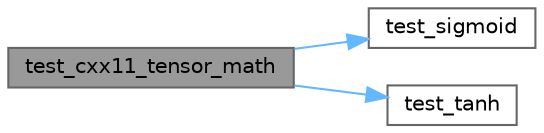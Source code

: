 digraph "test_cxx11_tensor_math"
{
 // LATEX_PDF_SIZE
  bgcolor="transparent";
  edge [fontname=Helvetica,fontsize=10,labelfontname=Helvetica,labelfontsize=10];
  node [fontname=Helvetica,fontsize=10,shape=box,height=0.2,width=0.4];
  rankdir="LR";
  Node1 [id="Node000001",label="test_cxx11_tensor_math",height=0.2,width=0.4,color="gray40", fillcolor="grey60", style="filled", fontcolor="black",tooltip=" "];
  Node1 -> Node2 [id="edge1_Node000001_Node000002",color="steelblue1",style="solid",tooltip=" "];
  Node2 [id="Node000002",label="test_sigmoid",height=0.2,width=0.4,color="grey40", fillcolor="white", style="filled",URL="$cxx11__tensor__math_8cpp.html#a0d27211450095f101747268997bb0421",tooltip=" "];
  Node1 -> Node3 [id="edge2_Node000001_Node000003",color="steelblue1",style="solid",tooltip=" "];
  Node3 [id="Node000003",label="test_tanh",height=0.2,width=0.4,color="grey40", fillcolor="white", style="filled",URL="$cxx11__tensor__math_8cpp.html#a690da345b7a98a6b67dbb35246395aa8",tooltip=" "];
}
